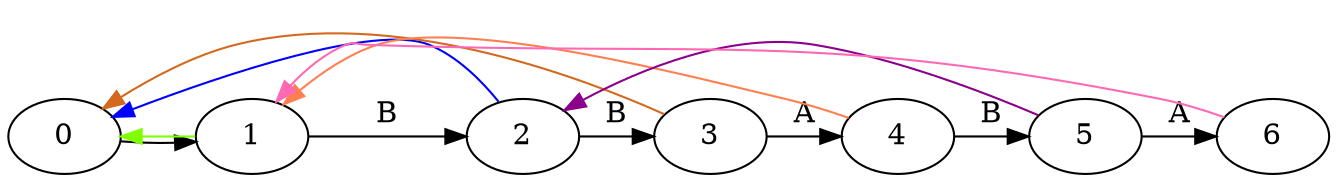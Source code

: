 // png
digraph Automata {
	{
		graph [rankdir=LR]
		edge [len=2.0]
		rank=same
		epsilon [label=0]
		0 [label=1]
		1 [label=2]
		2 [label=3]
		3 [label=4]
		4 [label=5]
		5 [label=6]
		epsilon -> 0
		0 -> 1 [label=B]
		1 -> 2 [label=B]
		2 -> 3 [label=A]
		3 -> 4 [label=B]
		4 -> 5 [label=A]
		0 -> epsilon [label="  " color=chartreuse constriant=false tail_port=n]
		1 -> epsilon [label="  " color=blue constriant=false tail_port=n]
		2 -> epsilon [label="  " color=chocolate constriant=false tail_port=n]
		3 -> 0 [label="  " color=coral]
		4 -> 1 [label="  " color=darkmagenta]
		5 -> 0 [label="  " color=hotpink]
	}
}
